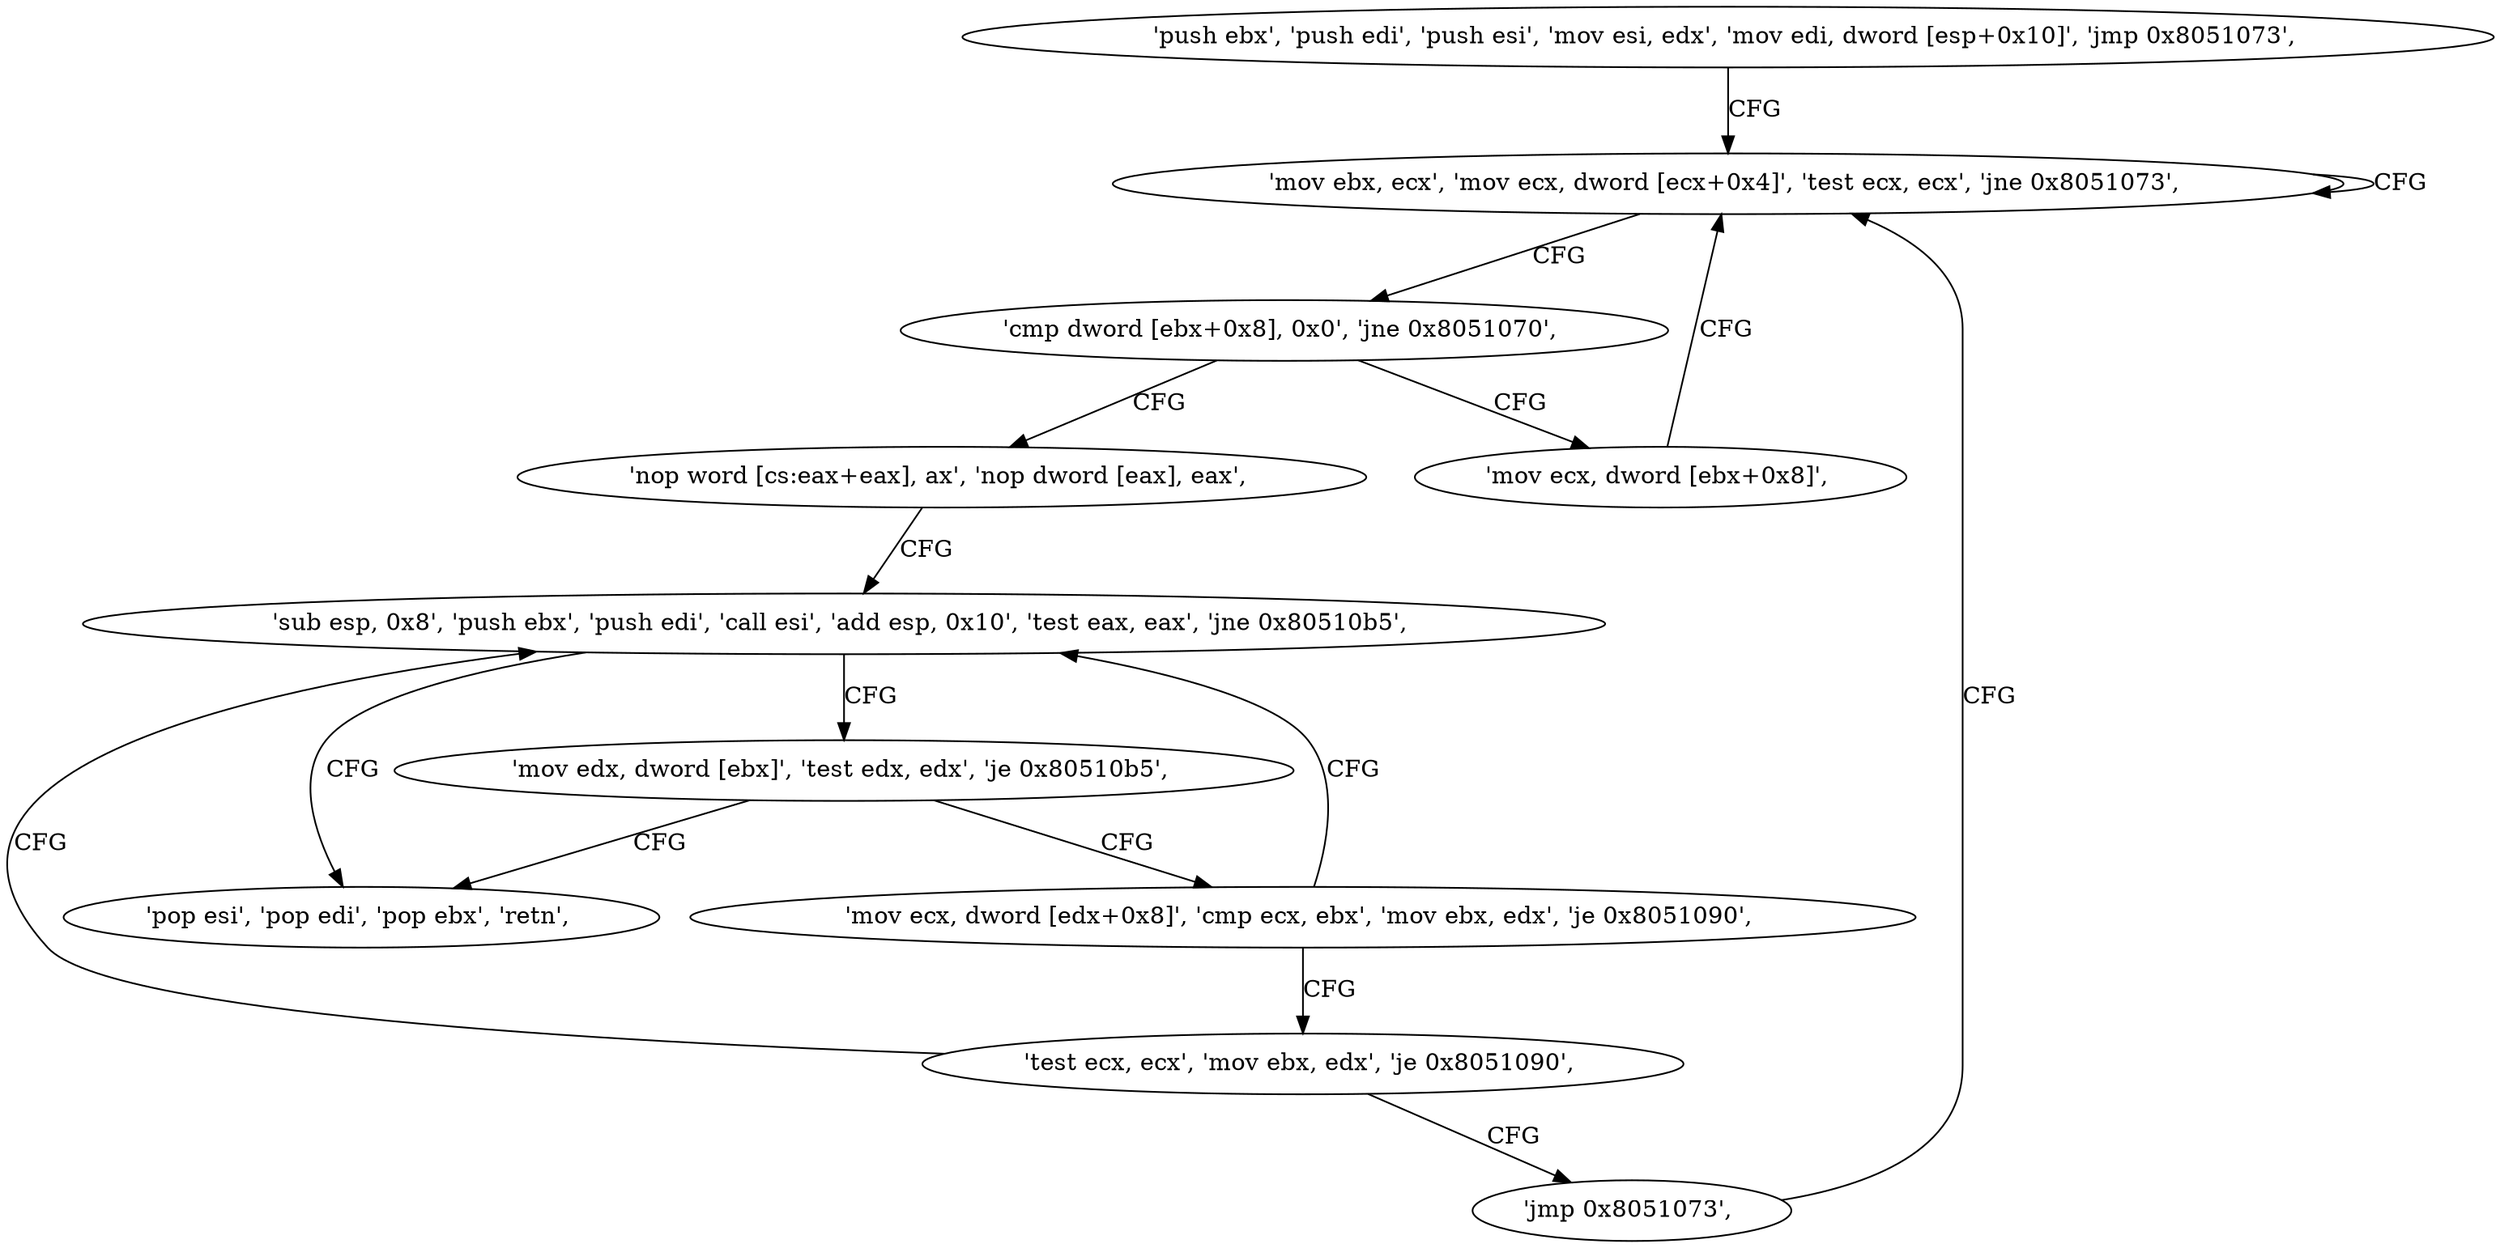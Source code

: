 digraph "func" {
"134549600" [label = "'push ebx', 'push edi', 'push esi', 'mov esi, edx', 'mov edi, dword [esp+0x10]', 'jmp 0x8051073', " ]
"134549619" [label = "'mov ebx, ecx', 'mov ecx, dword [ecx+0x4]', 'test ecx, ecx', 'jne 0x8051073', " ]
"134549628" [label = "'cmp dword [ebx+0x8], 0x0', 'jne 0x8051070', " ]
"134549616" [label = "'mov ecx, dword [ebx+0x8]', " ]
"134549634" [label = "'nop word [cs:eax+eax], ax', 'nop dword [eax], eax', " ]
"134549648" [label = "'sub esp, 0x8', 'push ebx', 'push edi', 'call esi', 'add esp, 0x10', 'test eax, eax', 'jne 0x80510b5', " ]
"134549685" [label = "'pop esi', 'pop edi', 'pop ebx', 'retn', " ]
"134549662" [label = "'mov edx, dword [ebx]', 'test edx, edx', 'je 0x80510b5', " ]
"134549668" [label = "'mov ecx, dword [edx+0x8]', 'cmp ecx, ebx', 'mov ebx, edx', 'je 0x8051090', " ]
"134549677" [label = "'test ecx, ecx', 'mov ebx, edx', 'je 0x8051090', " ]
"134549683" [label = "'jmp 0x8051073', " ]
"134549600" -> "134549619" [ label = "CFG" ]
"134549619" -> "134549619" [ label = "CFG" ]
"134549619" -> "134549628" [ label = "CFG" ]
"134549628" -> "134549616" [ label = "CFG" ]
"134549628" -> "134549634" [ label = "CFG" ]
"134549616" -> "134549619" [ label = "CFG" ]
"134549634" -> "134549648" [ label = "CFG" ]
"134549648" -> "134549685" [ label = "CFG" ]
"134549648" -> "134549662" [ label = "CFG" ]
"134549662" -> "134549685" [ label = "CFG" ]
"134549662" -> "134549668" [ label = "CFG" ]
"134549668" -> "134549648" [ label = "CFG" ]
"134549668" -> "134549677" [ label = "CFG" ]
"134549677" -> "134549648" [ label = "CFG" ]
"134549677" -> "134549683" [ label = "CFG" ]
"134549683" -> "134549619" [ label = "CFG" ]
}
